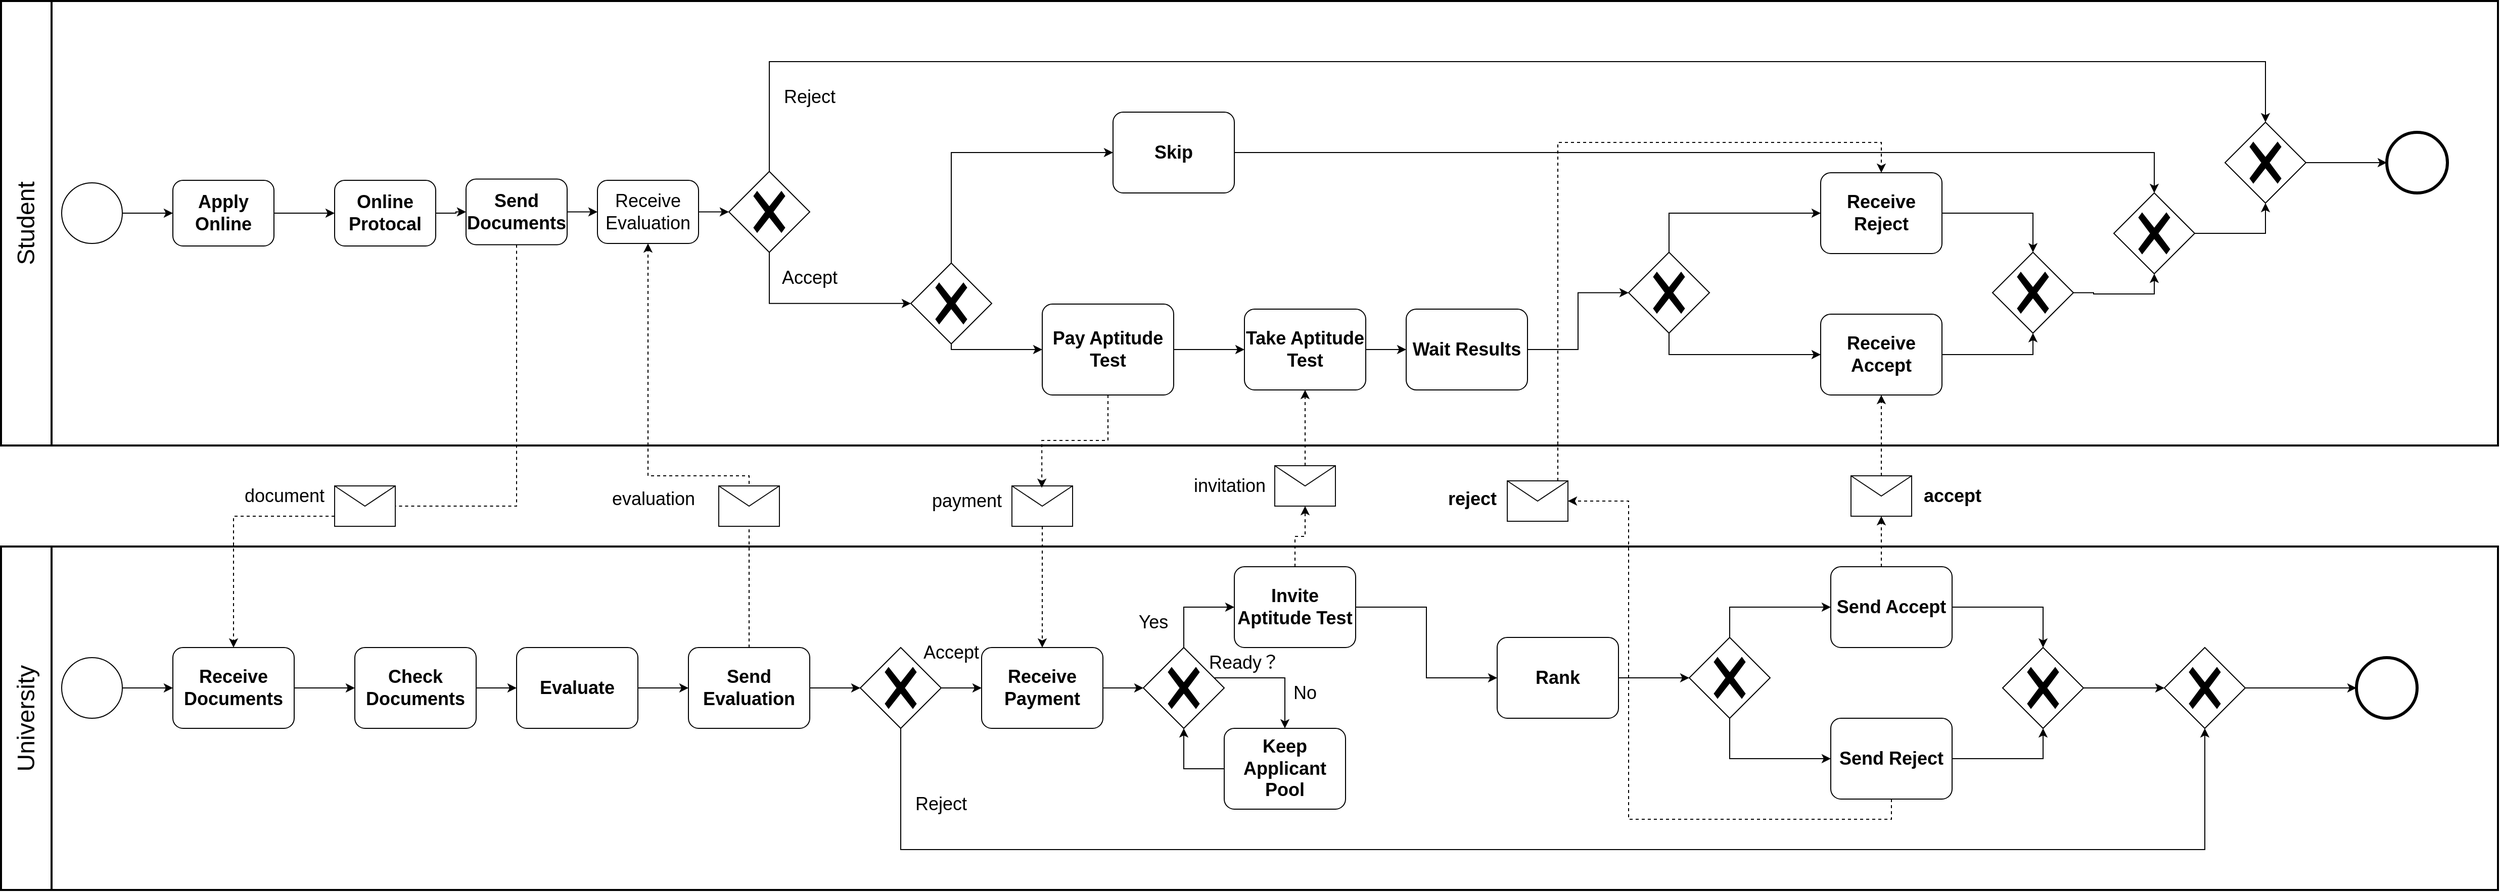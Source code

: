 <mxfile version="24.7.17">
  <diagram id="prtHgNgQTEPvFCAcTncT" name="Page-1">
    <mxGraphModel dx="1500" dy="887" grid="1" gridSize="10" guides="1" tooltips="1" connect="1" arrows="1" fold="1" page="1" pageScale="1" pageWidth="900" pageHeight="1600" math="0" shadow="0">
      <root>
        <mxCell id="0" />
        <mxCell id="1" parent="0" />
        <mxCell id="Pn4WweYOpcGrfkvwjS48-6" value="&lt;font style=&quot;font-size: 24px;&quot;&gt;Student&lt;/font&gt;" style="swimlane;html=1;startSize=50;fontStyle=0;collapsible=0;horizontal=0;swimlaneLine=1;swimlaneFillColor=#ffffff;strokeWidth=2;whiteSpace=wrap;strokeColor=default;align=center;verticalAlign=middle;fontFamily=Helvetica;fontSize=12;fontColor=default;fillColor=default;" parent="1" vertex="1">
          <mxGeometry x="50" y="40" width="2470" height="440" as="geometry" />
        </mxCell>
        <mxCell id="Pn4WweYOpcGrfkvwjS48-16" value="" style="edgeStyle=orthogonalEdgeStyle;rounded=0;orthogonalLoop=1;jettySize=auto;html=1;fontFamily=Helvetica;fontSize=12;fontColor=default;fontStyle=1;" parent="Pn4WweYOpcGrfkvwjS48-6" source="Pn4WweYOpcGrfkvwjS48-7" target="Pn4WweYOpcGrfkvwjS48-15" edge="1">
          <mxGeometry relative="1" as="geometry" />
        </mxCell>
        <mxCell id="Pn4WweYOpcGrfkvwjS48-18" value="" style="edgeStyle=orthogonalEdgeStyle;rounded=0;orthogonalLoop=1;jettySize=auto;html=1;fontFamily=Helvetica;fontSize=12;fontColor=default;fontStyle=1;" parent="Pn4WweYOpcGrfkvwjS48-6" source="Pn4WweYOpcGrfkvwjS48-15" target="Pn4WweYOpcGrfkvwjS48-17" edge="1">
          <mxGeometry relative="1" as="geometry" />
        </mxCell>
        <mxCell id="Pn4WweYOpcGrfkvwjS48-19" value="" style="whiteSpace=wrap;html=1;fontStyle=1;points=[[0.25,0.25,0],[0.5,0,0],[0.75,0.25,0],[1,0.5,0],[0.75,0.75,0],[0.5,1,0],[0.25,0.75,0],[0,0.5,0]];shape=mxgraph.bpmn.gateway2;verticalLabelPosition=bottom;labelBackgroundColor=#ffffff;verticalAlign=top;perimeter=rhombusPerimeter;outlineConnect=0;outline=none;symbol=none;gwType=exclusive;" parent="Pn4WweYOpcGrfkvwjS48-6" vertex="1">
          <mxGeometry x="900" y="259.38" width="80" height="80" as="geometry" />
        </mxCell>
        <mxCell id="Pn4WweYOpcGrfkvwjS48-13" style="edgeStyle=orthogonalEdgeStyle;rounded=0;orthogonalLoop=1;jettySize=auto;html=1;entryX=0;entryY=0.5;entryDx=0;entryDy=0;entryPerimeter=0;fontFamily=Helvetica;fontSize=12;fontColor=default;fontStyle=1;" parent="Pn4WweYOpcGrfkvwjS48-6" source="Pn4WweYOpcGrfkvwjS48-8" target="Pn4WweYOpcGrfkvwjS48-7" edge="1">
          <mxGeometry relative="1" as="geometry" />
        </mxCell>
        <mxCell id="Pn4WweYOpcGrfkvwjS48-8" value="" style="points=[[0.145,0.145,0],[0.5,0,0],[0.855,0.145,0],[1,0.5,0],[0.855,0.855,0],[0.5,1,0],[0.145,0.855,0],[0,0.5,0]];shape=mxgraph.bpmn.event;html=1;verticalLabelPosition=bottom;labelBackgroundColor=#ffffff;verticalAlign=top;align=center;perimeter=ellipsePerimeter;outlineConnect=0;aspect=fixed;outline=standard;symbol=general;strokeColor=default;fontFamily=Helvetica;fontSize=12;fontColor=default;fontStyle=1;fillColor=default;" parent="Pn4WweYOpcGrfkvwjS48-6" vertex="1">
          <mxGeometry x="60" y="180" width="60" height="60" as="geometry" />
        </mxCell>
        <mxCell id="Pn4WweYOpcGrfkvwjS48-7" value="&lt;font style=&quot;font-size: 18px;&quot;&gt;Apply Online&lt;/font&gt;" style="points=[[0.25,0,0],[0.5,0,0],[0.75,0,0],[1,0.25,0],[1,0.5,0],[1,0.75,0],[0.75,1,0],[0.5,1,0],[0.25,1,0],[0,0.75,0],[0,0.5,0],[0,0.25,0]];shape=mxgraph.bpmn.task;whiteSpace=wrap;rectStyle=rounded;size=10;html=1;container=1;expand=0;collapsible=0;taskMarker=abstract;strokeColor=default;align=center;verticalAlign=middle;fontFamily=Helvetica;fontSize=12;fontColor=default;fontStyle=1;fillColor=default;" parent="Pn4WweYOpcGrfkvwjS48-6" vertex="1">
          <mxGeometry x="170" y="177.5" width="100" height="65" as="geometry" />
        </mxCell>
        <mxCell id="Pn4WweYOpcGrfkvwjS48-15" value="&lt;font style=&quot;font-size: 18px;&quot;&gt;Online Protocal&lt;/font&gt;" style="points=[[0.25,0,0],[0.5,0,0],[0.75,0,0],[1,0.25,0],[1,0.5,0],[1,0.75,0],[0.75,1,0],[0.5,1,0],[0.25,1,0],[0,0.75,0],[0,0.5,0],[0,0.25,0]];shape=mxgraph.bpmn.task;whiteSpace=wrap;rectStyle=rounded;size=10;html=1;container=1;expand=0;collapsible=0;taskMarker=abstract;strokeColor=default;align=center;verticalAlign=middle;fontFamily=Helvetica;fontSize=12;fontColor=default;fontStyle=1;fillColor=default;" parent="Pn4WweYOpcGrfkvwjS48-6" vertex="1">
          <mxGeometry x="330" y="177.5" width="100" height="65" as="geometry" />
        </mxCell>
        <mxCell id="Pn4WweYOpcGrfkvwjS48-17" value="&lt;font style=&quot;font-size: 18px;&quot;&gt;Send Documents&lt;/font&gt;" style="points=[[0.25,0,0],[0.5,0,0],[0.75,0,0],[1,0.25,0],[1,0.5,0],[1,0.75,0],[0.75,1,0],[0.5,1,0],[0.25,1,0],[0,0.75,0],[0,0.5,0],[0,0.25,0]];shape=mxgraph.bpmn.task;whiteSpace=wrap;rectStyle=rounded;size=10;html=1;container=1;expand=0;collapsible=0;taskMarker=abstract;strokeColor=default;align=center;verticalAlign=middle;fontFamily=Helvetica;fontSize=12;fontColor=default;fontStyle=1;fillColor=default;" parent="Pn4WweYOpcGrfkvwjS48-6" vertex="1">
          <mxGeometry x="460" y="176.25" width="100" height="65" as="geometry" />
        </mxCell>
        <mxCell id="Pn4WweYOpcGrfkvwjS48-41" value="" style="edgeStyle=orthogonalEdgeStyle;rounded=0;orthogonalLoop=1;jettySize=auto;html=1;fontFamily=Helvetica;fontSize=12;fontColor=default;fontStyle=1;entryX=0.5;entryY=0;entryDx=0;entryDy=0;entryPerimeter=0;exitX=1;exitY=0.5;exitDx=0;exitDy=0;exitPerimeter=0;" parent="Pn4WweYOpcGrfkvwjS48-6" source="Pn4WweYOpcGrfkvwjS48-33" target="zia7eN0cnvc3IN7epjm3-16" edge="1">
          <mxGeometry relative="1" as="geometry">
            <mxPoint x="1420" y="247.5" as="targetPoint" />
            <Array as="points">
              <mxPoint x="2130" y="150" />
            </Array>
          </mxGeometry>
        </mxCell>
        <mxCell id="Pn4WweYOpcGrfkvwjS48-33" value="&lt;font style=&quot;font-size: 18px;&quot;&gt;Skip&lt;/font&gt;" style="points=[[0.25,0,0],[0.5,0,0],[0.75,0,0],[1,0.25,0],[1,0.5,0],[1,0.75,0],[0.75,1,0],[0.5,1,0],[0.25,1,0],[0,0.75,0],[0,0.5,0],[0,0.25,0]];shape=mxgraph.bpmn.task;whiteSpace=wrap;rectStyle=rounded;size=10;html=1;container=1;expand=0;collapsible=0;taskMarker=abstract;strokeColor=default;align=center;verticalAlign=middle;fontFamily=Helvetica;fontSize=12;fontColor=default;fontStyle=1;fillColor=default;" parent="Pn4WweYOpcGrfkvwjS48-6" vertex="1">
          <mxGeometry x="1100" y="110" width="120" height="80" as="geometry" />
        </mxCell>
        <mxCell id="Pn4WweYOpcGrfkvwjS48-24" value="" style="edgeStyle=orthogonalEdgeStyle;rounded=0;orthogonalLoop=1;jettySize=auto;html=1;fontFamily=Helvetica;fontSize=12;fontColor=default;fontStyle=1;exitX=0.5;exitY=1;exitDx=0;exitDy=0;exitPerimeter=0;entryX=0;entryY=0.5;entryDx=0;entryDy=0;entryPerimeter=0;" parent="Pn4WweYOpcGrfkvwjS48-6" source="Pn4WweYOpcGrfkvwjS48-19" target="Pn4WweYOpcGrfkvwjS48-35" edge="1">
          <mxGeometry relative="1" as="geometry">
            <mxPoint x="817.5" y="290" as="targetPoint" />
            <Array as="points">
              <mxPoint x="940" y="345" />
            </Array>
          </mxGeometry>
        </mxCell>
        <mxCell id="Pn4WweYOpcGrfkvwjS48-34" value="&lt;font style=&quot;font-size: 18px;&quot;&gt;Take Aptitude Test&lt;/font&gt;" style="points=[[0.25,0,0],[0.5,0,0],[0.75,0,0],[1,0.25,0],[1,0.5,0],[1,0.75,0],[0.75,1,0],[0.5,1,0],[0.25,1,0],[0,0.75,0],[0,0.5,0],[0,0.25,0]];shape=mxgraph.bpmn.task;whiteSpace=wrap;rectStyle=rounded;size=10;html=1;container=1;expand=0;collapsible=0;taskMarker=abstract;strokeColor=default;align=center;verticalAlign=middle;fontFamily=Helvetica;fontSize=12;fontColor=default;fontStyle=1;fillColor=default;" parent="Pn4WweYOpcGrfkvwjS48-6" vertex="1">
          <mxGeometry x="1230" y="305" width="120" height="80" as="geometry" />
        </mxCell>
        <mxCell id="Pn4WweYOpcGrfkvwjS48-119" style="edgeStyle=orthogonalEdgeStyle;rounded=0;orthogonalLoop=1;jettySize=auto;html=1;fontFamily=Helvetica;fontSize=12;fontColor=default;fontStyle=1;" parent="Pn4WweYOpcGrfkvwjS48-6" source="Pn4WweYOpcGrfkvwjS48-35" target="Pn4WweYOpcGrfkvwjS48-34" edge="1">
          <mxGeometry relative="1" as="geometry" />
        </mxCell>
        <mxCell id="Pn4WweYOpcGrfkvwjS48-35" value="&lt;font style=&quot;font-size: 18px;&quot;&gt;Pay Aptitude Test&lt;/font&gt;" style="points=[[0.25,0,0],[0.5,0,0],[0.75,0,0],[1,0.25,0],[1,0.5,0],[1,0.75,0],[0.75,1,0],[0.5,1,0],[0.25,1,0],[0,0.75,0],[0,0.5,0],[0,0.25,0]];shape=mxgraph.bpmn.task;whiteSpace=wrap;rectStyle=rounded;size=10;html=1;container=1;expand=0;collapsible=0;taskMarker=abstract;strokeColor=default;align=center;verticalAlign=middle;fontFamily=Helvetica;fontSize=12;fontColor=default;fontStyle=1;fillColor=default;" parent="Pn4WweYOpcGrfkvwjS48-6" vertex="1">
          <mxGeometry x="1030" y="300" width="130" height="90" as="geometry" />
        </mxCell>
        <mxCell id="Pn4WweYOpcGrfkvwjS48-38" style="edgeStyle=orthogonalEdgeStyle;rounded=0;orthogonalLoop=1;jettySize=auto;html=1;entryX=0;entryY=0.5;entryDx=0;entryDy=0;entryPerimeter=0;fontFamily=Helvetica;fontSize=12;fontColor=default;fontStyle=1;" parent="Pn4WweYOpcGrfkvwjS48-6" source="Pn4WweYOpcGrfkvwjS48-19" target="Pn4WweYOpcGrfkvwjS48-33" edge="1">
          <mxGeometry relative="1" as="geometry">
            <Array as="points">
              <mxPoint x="940" y="150" />
            </Array>
          </mxGeometry>
        </mxCell>
        <mxCell id="Pn4WweYOpcGrfkvwjS48-55" value="" style="whiteSpace=wrap;html=1;fontStyle=1;points=[[0.25,0.25,0],[0.5,0,0],[0.75,0.25,0],[1,0.5,0],[0.75,0.75,0],[0.5,1,0],[0.25,0.75,0],[0,0.5,0]];shape=mxgraph.bpmn.gateway2;verticalLabelPosition=bottom;labelBackgroundColor=#ffffff;verticalAlign=top;perimeter=rhombusPerimeter;outlineConnect=0;outline=none;symbol=none;gwType=exclusive;" parent="Pn4WweYOpcGrfkvwjS48-6" vertex="1">
          <mxGeometry x="1610" y="248.75" width="80" height="80" as="geometry" />
        </mxCell>
        <mxCell id="Pn4WweYOpcGrfkvwjS48-66" value="" style="edgeStyle=orthogonalEdgeStyle;rounded=0;orthogonalLoop=1;jettySize=auto;html=1;fontFamily=Helvetica;fontSize=12;fontColor=default;fontStyle=1;" parent="Pn4WweYOpcGrfkvwjS48-6" source="Pn4WweYOpcGrfkvwjS48-58" target="Pn4WweYOpcGrfkvwjS48-65" edge="1">
          <mxGeometry relative="1" as="geometry">
            <Array as="points">
              <mxPoint x="2010" y="210" />
            </Array>
          </mxGeometry>
        </mxCell>
        <mxCell id="Pn4WweYOpcGrfkvwjS48-58" value="&lt;font style=&quot;font-size: 18px;&quot;&gt;Receive Reject&lt;/font&gt;" style="points=[[0.25,0,0],[0.5,0,0],[0.75,0,0],[1,0.25,0],[1,0.5,0],[1,0.75,0],[0.75,1,0],[0.5,1,0],[0.25,1,0],[0,0.75,0],[0,0.5,0],[0,0.25,0]];shape=mxgraph.bpmn.task;whiteSpace=wrap;rectStyle=rounded;size=10;html=1;container=1;expand=0;collapsible=0;taskMarker=abstract;strokeColor=default;align=center;verticalAlign=middle;fontFamily=Helvetica;fontSize=12;fontColor=default;fontStyle=1;fillColor=default;" parent="Pn4WweYOpcGrfkvwjS48-6" vertex="1">
          <mxGeometry x="1800" y="170" width="120" height="80" as="geometry" />
        </mxCell>
        <mxCell id="Pn4WweYOpcGrfkvwjS48-60" value="&lt;font style=&quot;font-size: 18px;&quot;&gt;Receive Accept&lt;/font&gt;" style="points=[[0.25,0,0],[0.5,0,0],[0.75,0,0],[1,0.25,0],[1,0.5,0],[1,0.75,0],[0.75,1,0],[0.5,1,0],[0.25,1,0],[0,0.75,0],[0,0.5,0],[0,0.25,0]];shape=mxgraph.bpmn.task;whiteSpace=wrap;rectStyle=rounded;size=10;html=1;container=1;expand=0;collapsible=0;taskMarker=abstract;strokeColor=default;align=center;verticalAlign=middle;fontFamily=Helvetica;fontSize=12;fontColor=default;fontStyle=1;fillColor=default;" parent="Pn4WweYOpcGrfkvwjS48-6" vertex="1">
          <mxGeometry x="1800" y="310" width="120" height="80" as="geometry" />
        </mxCell>
        <mxCell id="4EXdFSTyuXDdfIWTXwxw-15" value="&lt;font style=&quot;font-size: 18px;&quot;&gt;Receive Evaluation&lt;/font&gt;" style="points=[[0.25,0,0],[0.5,0,0],[0.75,0,0],[1,0.25,0],[1,0.5,0],[1,0.75,0],[0.75,1,0],[0.5,1,0],[0.25,1,0],[0,0.75,0],[0,0.5,0],[0,0.25,0]];shape=mxgraph.bpmn.task;whiteSpace=wrap;rectStyle=rounded;size=10;html=1;container=1;expand=0;collapsible=0;taskMarker=abstract;" parent="Pn4WweYOpcGrfkvwjS48-6" vertex="1">
          <mxGeometry x="590" y="177.5" width="100" height="62.5" as="geometry" />
        </mxCell>
        <mxCell id="4EXdFSTyuXDdfIWTXwxw-18" style="edgeStyle=orthogonalEdgeStyle;rounded=0;orthogonalLoop=1;jettySize=auto;html=1;exitX=1;exitY=0.5;exitDx=0;exitDy=0;exitPerimeter=0;entryX=0;entryY=0.5;entryDx=0;entryDy=0;entryPerimeter=0;" parent="Pn4WweYOpcGrfkvwjS48-6" source="Pn4WweYOpcGrfkvwjS48-17" target="4EXdFSTyuXDdfIWTXwxw-15" edge="1">
          <mxGeometry relative="1" as="geometry" />
        </mxCell>
        <mxCell id="bj5GfQhjBjfG_a5erBIj-1" style="edgeStyle=orthogonalEdgeStyle;rounded=0;orthogonalLoop=1;jettySize=auto;html=1;entryX=0;entryY=0.5;entryDx=0;entryDy=0;entryPerimeter=0;" edge="1" parent="Pn4WweYOpcGrfkvwjS48-6" source="zia7eN0cnvc3IN7epjm3-7" target="Pn4WweYOpcGrfkvwjS48-19">
          <mxGeometry relative="1" as="geometry">
            <mxPoint x="880" y="300" as="targetPoint" />
            <Array as="points">
              <mxPoint x="760" y="299" />
            </Array>
          </mxGeometry>
        </mxCell>
        <mxCell id="zia7eN0cnvc3IN7epjm3-7" value="" style="whiteSpace=wrap;html=1;fontStyle=1;points=[[0.25,0.25,0],[0.5,0,0],[0.75,0.25,0],[1,0.5,0],[0.75,0.75,0],[0.5,1,0],[0.25,0.75,0],[0,0.5,0]];shape=mxgraph.bpmn.gateway2;verticalLabelPosition=bottom;labelBackgroundColor=#ffffff;verticalAlign=top;perimeter=rhombusPerimeter;outlineConnect=0;outline=none;symbol=none;gwType=exclusive;" parent="Pn4WweYOpcGrfkvwjS48-6" vertex="1">
          <mxGeometry x="720" y="168.75" width="80" height="80" as="geometry" />
        </mxCell>
        <mxCell id="zia7eN0cnvc3IN7epjm3-8" value="" style="edgeStyle=orthogonalEdgeStyle;rounded=0;orthogonalLoop=1;jettySize=auto;html=1;exitX=1;exitY=0.5;exitDx=0;exitDy=0;exitPerimeter=0;entryX=0;entryY=0.5;entryDx=0;entryDy=0;entryPerimeter=0;" parent="Pn4WweYOpcGrfkvwjS48-6" source="4EXdFSTyuXDdfIWTXwxw-15" target="zia7eN0cnvc3IN7epjm3-7" edge="1">
          <mxGeometry relative="1" as="geometry">
            <mxPoint x="740" y="269" as="sourcePoint" />
            <mxPoint x="970" y="270" as="targetPoint" />
          </mxGeometry>
        </mxCell>
        <mxCell id="zia7eN0cnvc3IN7epjm3-15" value="" style="edgeStyle=orthogonalEdgeStyle;rounded=0;orthogonalLoop=1;jettySize=auto;html=1;" parent="Pn4WweYOpcGrfkvwjS48-6" source="Pn4WweYOpcGrfkvwjS48-60" target="Pn4WweYOpcGrfkvwjS48-65" edge="1">
          <mxGeometry relative="1" as="geometry">
            <mxPoint x="2050" y="320" as="targetPoint" />
            <mxPoint x="1970" y="410" as="sourcePoint" />
            <Array as="points">
              <mxPoint x="2010" y="350" />
            </Array>
          </mxGeometry>
        </mxCell>
        <mxCell id="Pn4WweYOpcGrfkvwjS48-65" value="" style="whiteSpace=wrap;html=1;fontStyle=1;points=[[0.25,0.25,0],[0.5,0,0],[0.75,0.25,0],[1,0.5,0],[0.75,0.75,0],[0.5,1,0],[0.25,0.75,0],[0,0.5,0]];shape=mxgraph.bpmn.gateway2;verticalLabelPosition=bottom;labelBackgroundColor=#ffffff;verticalAlign=top;perimeter=rhombusPerimeter;outlineConnect=0;outline=none;symbol=none;gwType=exclusive;" parent="Pn4WweYOpcGrfkvwjS48-6" vertex="1">
          <mxGeometry x="1970" y="248.75" width="80" height="80" as="geometry" />
        </mxCell>
        <mxCell id="zia7eN0cnvc3IN7epjm3-16" value="" style="whiteSpace=wrap;html=1;fontStyle=1;points=[[0.25,0.25,0],[0.5,0,0],[0.75,0.25,0],[1,0.5,0],[0.75,0.75,0],[0.5,1,0],[0.25,0.75,0],[0,0.5,0]];shape=mxgraph.bpmn.gateway2;verticalLabelPosition=bottom;labelBackgroundColor=#ffffff;verticalAlign=top;perimeter=rhombusPerimeter;outlineConnect=0;outline=none;symbol=none;gwType=exclusive;" parent="Pn4WweYOpcGrfkvwjS48-6" vertex="1">
          <mxGeometry x="2090" y="190" width="80" height="80" as="geometry" />
        </mxCell>
        <mxCell id="zia7eN0cnvc3IN7epjm3-21" value="" style="edgeStyle=orthogonalEdgeStyle;rounded=0;orthogonalLoop=1;jettySize=auto;html=1;" parent="Pn4WweYOpcGrfkvwjS48-6" source="zia7eN0cnvc3IN7epjm3-17" edge="1">
          <mxGeometry relative="1" as="geometry">
            <mxPoint x="2360" y="160" as="targetPoint" />
          </mxGeometry>
        </mxCell>
        <mxCell id="zia7eN0cnvc3IN7epjm3-17" value="" style="whiteSpace=wrap;html=1;fontStyle=1;points=[[0.25,0.25,0],[0.5,0,0],[0.75,0.25,0],[1,0.5,0],[0.75,0.75,0],[0.5,1,0],[0.25,0.75,0],[0,0.5,0]];shape=mxgraph.bpmn.gateway2;verticalLabelPosition=bottom;labelBackgroundColor=#ffffff;verticalAlign=top;perimeter=rhombusPerimeter;outlineConnect=0;outline=none;symbol=none;gwType=exclusive;" parent="Pn4WweYOpcGrfkvwjS48-6" vertex="1">
          <mxGeometry x="2200" y="120" width="80" height="80" as="geometry" />
        </mxCell>
        <mxCell id="zia7eN0cnvc3IN7epjm3-18" style="edgeStyle=orthogonalEdgeStyle;rounded=0;orthogonalLoop=1;jettySize=auto;html=1;entryX=0.5;entryY=1;entryDx=0;entryDy=0;entryPerimeter=0;" parent="Pn4WweYOpcGrfkvwjS48-6" source="Pn4WweYOpcGrfkvwjS48-65" target="zia7eN0cnvc3IN7epjm3-16" edge="1">
          <mxGeometry relative="1" as="geometry" />
        </mxCell>
        <mxCell id="zia7eN0cnvc3IN7epjm3-19" style="edgeStyle=orthogonalEdgeStyle;rounded=0;orthogonalLoop=1;jettySize=auto;html=1;exitX=1;exitY=0.5;exitDx=0;exitDy=0;exitPerimeter=0;entryX=0.5;entryY=1;entryDx=0;entryDy=0;entryPerimeter=0;" parent="Pn4WweYOpcGrfkvwjS48-6" source="zia7eN0cnvc3IN7epjm3-16" target="zia7eN0cnvc3IN7epjm3-17" edge="1">
          <mxGeometry relative="1" as="geometry" />
        </mxCell>
        <mxCell id="zia7eN0cnvc3IN7epjm3-22" value="" style="points=[[0.145,0.145,0],[0.5,0,0],[0.855,0.145,0],[1,0.5,0],[0.855,0.855,0],[0.5,1,0],[0.145,0.855,0],[0,0.5,0]];shape=mxgraph.bpmn.event;html=1;verticalLabelPosition=bottom;labelBackgroundColor=#ffffff;verticalAlign=top;align=center;perimeter=ellipsePerimeter;outlineConnect=0;aspect=fixed;outline=end;symbol=terminate2;strokeColor=default;fontFamily=Helvetica;fontSize=12;fontColor=default;fontStyle=1;fillColor=default;" parent="Pn4WweYOpcGrfkvwjS48-6" vertex="1">
          <mxGeometry x="2360" y="130" width="60" height="60" as="geometry" />
        </mxCell>
        <mxCell id="zia7eN0cnvc3IN7epjm3-27" value="&lt;font style=&quot;font-size: 18px;&quot;&gt;Wait Results&lt;/font&gt;" style="points=[[0.25,0,0],[0.5,0,0],[0.75,0,0],[1,0.25,0],[1,0.5,0],[1,0.75,0],[0.75,1,0],[0.5,1,0],[0.25,1,0],[0,0.75,0],[0,0.5,0],[0,0.25,0]];shape=mxgraph.bpmn.task;whiteSpace=wrap;rectStyle=rounded;size=10;html=1;container=1;expand=0;collapsible=0;taskMarker=abstract;strokeColor=default;align=center;verticalAlign=middle;fontFamily=Helvetica;fontSize=12;fontColor=default;fontStyle=1;fillColor=default;" parent="Pn4WweYOpcGrfkvwjS48-6" vertex="1">
          <mxGeometry x="1390" y="305" width="120" height="80" as="geometry" />
        </mxCell>
        <mxCell id="zia7eN0cnvc3IN7epjm3-28" style="edgeStyle=orthogonalEdgeStyle;rounded=0;orthogonalLoop=1;jettySize=auto;html=1;exitX=1;exitY=0.5;exitDx=0;exitDy=0;exitPerimeter=0;entryX=0;entryY=0.5;entryDx=0;entryDy=0;entryPerimeter=0;" parent="Pn4WweYOpcGrfkvwjS48-6" source="Pn4WweYOpcGrfkvwjS48-34" target="zia7eN0cnvc3IN7epjm3-27" edge="1">
          <mxGeometry relative="1" as="geometry" />
        </mxCell>
        <mxCell id="zia7eN0cnvc3IN7epjm3-29" style="edgeStyle=orthogonalEdgeStyle;rounded=0;orthogonalLoop=1;jettySize=auto;html=1;entryX=0;entryY=0.5;entryDx=0;entryDy=0;entryPerimeter=0;" parent="Pn4WweYOpcGrfkvwjS48-6" source="zia7eN0cnvc3IN7epjm3-27" target="Pn4WweYOpcGrfkvwjS48-55" edge="1">
          <mxGeometry relative="1" as="geometry" />
        </mxCell>
        <mxCell id="zia7eN0cnvc3IN7epjm3-30" style="edgeStyle=orthogonalEdgeStyle;rounded=0;orthogonalLoop=1;jettySize=auto;html=1;entryX=0;entryY=0.5;entryDx=0;entryDy=0;entryPerimeter=0;" parent="Pn4WweYOpcGrfkvwjS48-6" source="Pn4WweYOpcGrfkvwjS48-55" target="Pn4WweYOpcGrfkvwjS48-58" edge="1">
          <mxGeometry relative="1" as="geometry">
            <Array as="points">
              <mxPoint x="1650" y="210" />
            </Array>
          </mxGeometry>
        </mxCell>
        <mxCell id="zia7eN0cnvc3IN7epjm3-31" style="edgeStyle=orthogonalEdgeStyle;rounded=0;orthogonalLoop=1;jettySize=auto;html=1;entryX=0;entryY=0.5;entryDx=0;entryDy=0;entryPerimeter=0;" parent="Pn4WweYOpcGrfkvwjS48-6" source="Pn4WweYOpcGrfkvwjS48-55" target="Pn4WweYOpcGrfkvwjS48-60" edge="1">
          <mxGeometry relative="1" as="geometry">
            <Array as="points">
              <mxPoint x="1650" y="350" />
            </Array>
          </mxGeometry>
        </mxCell>
        <mxCell id="zia7eN0cnvc3IN7epjm3-34" style="edgeStyle=orthogonalEdgeStyle;rounded=0;orthogonalLoop=1;jettySize=auto;html=1;entryX=0.5;entryY=0;entryDx=0;entryDy=0;entryPerimeter=0;" parent="Pn4WweYOpcGrfkvwjS48-6" source="zia7eN0cnvc3IN7epjm3-7" target="zia7eN0cnvc3IN7epjm3-17" edge="1">
          <mxGeometry relative="1" as="geometry">
            <Array as="points">
              <mxPoint x="760" y="60" />
              <mxPoint x="2240" y="60" />
            </Array>
            <mxPoint x="1360" y="60" as="targetPoint" />
          </mxGeometry>
        </mxCell>
        <mxCell id="bj5GfQhjBjfG_a5erBIj-2" value="&lt;font style=&quot;font-size: 18px;&quot;&gt;Accept&lt;/font&gt;" style="text;html=1;align=center;verticalAlign=middle;whiteSpace=wrap;rounded=0;" vertex="1" parent="Pn4WweYOpcGrfkvwjS48-6">
          <mxGeometry x="770" y="259" width="60" height="30" as="geometry" />
        </mxCell>
        <mxCell id="bj5GfQhjBjfG_a5erBIj-45" value="&lt;font style=&quot;font-size: 18px;&quot;&gt;Reject&lt;/font&gt;" style="text;html=1;align=center;verticalAlign=middle;whiteSpace=wrap;rounded=0;" vertex="1" parent="Pn4WweYOpcGrfkvwjS48-6">
          <mxGeometry x="770" y="80" width="60" height="30" as="geometry" />
        </mxCell>
        <mxCell id="Pn4WweYOpcGrfkvwjS48-10" value="&lt;font style=&quot;font-size: 24px;&quot;&gt;University&lt;/font&gt;" style="swimlane;html=1;startSize=50;fontStyle=0;collapsible=0;horizontal=0;swimlaneLine=1;swimlaneFillColor=#ffffff;strokeWidth=2;whiteSpace=wrap;strokeColor=default;align=center;verticalAlign=middle;fontFamily=Helvetica;fontSize=12;fontColor=default;fillColor=default;" parent="1" vertex="1">
          <mxGeometry x="50" y="580" width="2470" height="340" as="geometry" />
        </mxCell>
        <mxCell id="Pn4WweYOpcGrfkvwjS48-91" style="edgeStyle=orthogonalEdgeStyle;rounded=0;orthogonalLoop=1;jettySize=auto;html=1;fontFamily=Helvetica;fontSize=12;fontColor=default;fontStyle=1;" parent="Pn4WweYOpcGrfkvwjS48-10" source="Pn4WweYOpcGrfkvwjS48-11" target="Pn4WweYOpcGrfkvwjS48-70" edge="1">
          <mxGeometry relative="1" as="geometry" />
        </mxCell>
        <mxCell id="Pn4WweYOpcGrfkvwjS48-11" value="" style="points=[[0.145,0.145,0],[0.5,0,0],[0.855,0.145,0],[1,0.5,0],[0.855,0.855,0],[0.5,1,0],[0.145,0.855,0],[0,0.5,0]];shape=mxgraph.bpmn.event;html=1;verticalLabelPosition=bottom;labelBackgroundColor=#ffffff;verticalAlign=top;align=center;perimeter=ellipsePerimeter;outlineConnect=0;aspect=fixed;outline=standard;symbol=general;strokeColor=default;fontFamily=Helvetica;fontSize=12;fontColor=default;fontStyle=1;fillColor=default;" parent="Pn4WweYOpcGrfkvwjS48-10" vertex="1">
          <mxGeometry x="60" y="110" width="60" height="60" as="geometry" />
        </mxCell>
        <mxCell id="Pn4WweYOpcGrfkvwjS48-70" value="&lt;font style=&quot;font-size: 18px;&quot;&gt;Receive Documents&lt;/font&gt;" style="points=[[0.25,0,0],[0.5,0,0],[0.75,0,0],[1,0.25,0],[1,0.5,0],[1,0.75,0],[0.75,1,0],[0.5,1,0],[0.25,1,0],[0,0.75,0],[0,0.5,0],[0,0.25,0]];shape=mxgraph.bpmn.task;whiteSpace=wrap;rectStyle=rounded;size=10;html=1;container=1;expand=0;collapsible=0;taskMarker=abstract;strokeColor=default;align=center;verticalAlign=middle;fontFamily=Helvetica;fontSize=12;fontColor=default;fontStyle=1;fillColor=default;" parent="Pn4WweYOpcGrfkvwjS48-10" vertex="1">
          <mxGeometry x="170" y="100" width="120" height="80" as="geometry" />
        </mxCell>
        <mxCell id="Pn4WweYOpcGrfkvwjS48-93" style="edgeStyle=orthogonalEdgeStyle;rounded=0;orthogonalLoop=1;jettySize=auto;html=1;fontFamily=Helvetica;fontSize=12;fontColor=default;fontStyle=1;" parent="Pn4WweYOpcGrfkvwjS48-10" source="Pn4WweYOpcGrfkvwjS48-71" target="Pn4WweYOpcGrfkvwjS48-72" edge="1">
          <mxGeometry relative="1" as="geometry" />
        </mxCell>
        <mxCell id="Pn4WweYOpcGrfkvwjS48-71" value="&lt;font style=&quot;font-size: 18px;&quot;&gt;Check Documents&lt;/font&gt;" style="points=[[0.25,0,0],[0.5,0,0],[0.75,0,0],[1,0.25,0],[1,0.5,0],[1,0.75,0],[0.75,1,0],[0.5,1,0],[0.25,1,0],[0,0.75,0],[0,0.5,0],[0,0.25,0]];shape=mxgraph.bpmn.task;whiteSpace=wrap;rectStyle=rounded;size=10;html=1;container=1;expand=0;collapsible=0;taskMarker=abstract;strokeColor=default;align=center;verticalAlign=middle;fontFamily=Helvetica;fontSize=12;fontColor=default;fontStyle=1;fillColor=default;" parent="Pn4WweYOpcGrfkvwjS48-10" vertex="1">
          <mxGeometry x="350" y="100" width="120" height="80" as="geometry" />
        </mxCell>
        <mxCell id="zia7eN0cnvc3IN7epjm3-3" value="" style="edgeStyle=orthogonalEdgeStyle;rounded=0;orthogonalLoop=1;jettySize=auto;html=1;" parent="Pn4WweYOpcGrfkvwjS48-10" source="Pn4WweYOpcGrfkvwjS48-72" target="zia7eN0cnvc3IN7epjm3-2" edge="1">
          <mxGeometry relative="1" as="geometry" />
        </mxCell>
        <mxCell id="Pn4WweYOpcGrfkvwjS48-72" value="&lt;font style=&quot;font-size: 18px;&quot;&gt;Evaluate&lt;/font&gt;" style="points=[[0.25,0,0],[0.5,0,0],[0.75,0,0],[1,0.25,0],[1,0.5,0],[1,0.75,0],[0.75,1,0],[0.5,1,0],[0.25,1,0],[0,0.75,0],[0,0.5,0],[0,0.25,0]];shape=mxgraph.bpmn.task;whiteSpace=wrap;rectStyle=rounded;size=10;html=1;container=1;expand=0;collapsible=0;taskMarker=abstract;strokeColor=default;align=center;verticalAlign=middle;fontFamily=Helvetica;fontSize=12;fontColor=default;fontStyle=1;fillColor=default;" parent="Pn4WweYOpcGrfkvwjS48-10" vertex="1">
          <mxGeometry x="510" y="100" width="120" height="80" as="geometry" />
        </mxCell>
        <mxCell id="Pn4WweYOpcGrfkvwjS48-75" value="&lt;font style=&quot;font-size: 18px;&quot;&gt;Invite Aptitude Test&lt;/font&gt;" style="points=[[0.25,0,0],[0.5,0,0],[0.75,0,0],[1,0.25,0],[1,0.5,0],[1,0.75,0],[0.75,1,0],[0.5,1,0],[0.25,1,0],[0,0.75,0],[0,0.5,0],[0,0.25,0]];shape=mxgraph.bpmn.task;whiteSpace=wrap;rectStyle=rounded;size=10;html=1;container=1;expand=0;collapsible=0;taskMarker=abstract;strokeColor=default;align=center;verticalAlign=middle;fontFamily=Helvetica;fontSize=12;fontColor=default;fontStyle=1;fillColor=default;" parent="Pn4WweYOpcGrfkvwjS48-10" vertex="1">
          <mxGeometry x="1220" y="20" width="120" height="80" as="geometry" />
        </mxCell>
        <mxCell id="bj5GfQhjBjfG_a5erBIj-50" style="edgeStyle=orthogonalEdgeStyle;rounded=0;orthogonalLoop=1;jettySize=auto;html=1;" edge="1" parent="Pn4WweYOpcGrfkvwjS48-10" source="Pn4WweYOpcGrfkvwjS48-76">
          <mxGeometry relative="1" as="geometry">
            <mxPoint x="1170" y="180" as="targetPoint" />
            <Array as="points">
              <mxPoint x="1170" y="220" />
            </Array>
          </mxGeometry>
        </mxCell>
        <mxCell id="Pn4WweYOpcGrfkvwjS48-76" value="&lt;font style=&quot;font-size: 18px;&quot;&gt;Keep Applicant Pool&lt;/font&gt;" style="points=[[0.25,0,0],[0.5,0,0],[0.75,0,0],[1,0.25,0],[1,0.5,0],[1,0.75,0],[0.75,1,0],[0.5,1,0],[0.25,1,0],[0,0.75,0],[0,0.5,0],[0,0.25,0]];shape=mxgraph.bpmn.task;whiteSpace=wrap;rectStyle=rounded;size=10;html=1;container=1;expand=0;collapsible=0;taskMarker=abstract;strokeColor=default;align=center;verticalAlign=middle;fontFamily=Helvetica;fontSize=12;fontColor=default;fontStyle=1;fillColor=default;" parent="Pn4WweYOpcGrfkvwjS48-10" vertex="1">
          <mxGeometry x="1210" y="180" width="120" height="80" as="geometry" />
        </mxCell>
        <mxCell id="Pn4WweYOpcGrfkvwjS48-84" value="" style="edgeStyle=orthogonalEdgeStyle;rounded=0;orthogonalLoop=1;jettySize=auto;html=1;fontFamily=Helvetica;fontSize=12;fontColor=default;fontStyle=1;" parent="Pn4WweYOpcGrfkvwjS48-10" source="Pn4WweYOpcGrfkvwjS48-82" target="Pn4WweYOpcGrfkvwjS48-83" edge="1">
          <mxGeometry relative="1" as="geometry" />
        </mxCell>
        <mxCell id="Pn4WweYOpcGrfkvwjS48-82" value="&lt;font style=&quot;font-size: 18px;&quot;&gt;Rank&lt;/font&gt;" style="points=[[0.25,0,0],[0.5,0,0],[0.75,0,0],[1,0.25,0],[1,0.5,0],[1,0.75,0],[0.75,1,0],[0.5,1,0],[0.25,1,0],[0,0.75,0],[0,0.5,0],[0,0.25,0]];shape=mxgraph.bpmn.task;whiteSpace=wrap;rectStyle=rounded;size=10;html=1;container=1;expand=0;collapsible=0;taskMarker=abstract;strokeColor=default;align=center;verticalAlign=middle;fontFamily=Helvetica;fontSize=12;fontColor=default;fontStyle=1;fillColor=default;" parent="Pn4WweYOpcGrfkvwjS48-10" vertex="1">
          <mxGeometry x="1480" y="90" width="120" height="80" as="geometry" />
        </mxCell>
        <mxCell id="Pn4WweYOpcGrfkvwjS48-83" value="" style="whiteSpace=wrap;html=1;fontStyle=1;points=[[0.25,0.25,0],[0.5,0,0],[0.75,0.25,0],[1,0.5,0],[0.75,0.75,0],[0.5,1,0],[0.25,0.75,0],[0,0.5,0]];shape=mxgraph.bpmn.gateway2;verticalLabelPosition=bottom;labelBackgroundColor=#ffffff;verticalAlign=top;perimeter=rhombusPerimeter;outlineConnect=0;outline=none;symbol=none;gwType=exclusive;" parent="Pn4WweYOpcGrfkvwjS48-10" vertex="1">
          <mxGeometry x="1670" y="90" width="80" height="80" as="geometry" />
        </mxCell>
        <mxCell id="Pn4WweYOpcGrfkvwjS48-96" value="" style="edgeStyle=orthogonalEdgeStyle;rounded=0;orthogonalLoop=1;jettySize=auto;html=1;fontFamily=Helvetica;fontSize=12;fontColor=default;fontStyle=1;" parent="Pn4WweYOpcGrfkvwjS48-10" source="Pn4WweYOpcGrfkvwjS48-89" target="Pn4WweYOpcGrfkvwjS48-95" edge="1">
          <mxGeometry relative="1" as="geometry">
            <Array as="points">
              <mxPoint x="2020" y="60" />
            </Array>
          </mxGeometry>
        </mxCell>
        <mxCell id="Pn4WweYOpcGrfkvwjS48-89" value="&lt;font style=&quot;font-size: 18px;&quot;&gt;Send Accept&lt;/font&gt;" style="points=[[0.25,0,0],[0.5,0,0],[0.75,0,0],[1,0.25,0],[1,0.5,0],[1,0.75,0],[0.75,1,0],[0.5,1,0],[0.25,1,0],[0,0.75,0],[0,0.5,0],[0,0.25,0]];shape=mxgraph.bpmn.task;whiteSpace=wrap;rectStyle=rounded;size=10;html=1;container=1;expand=0;collapsible=0;taskMarker=abstract;strokeColor=default;align=center;verticalAlign=middle;fontFamily=Helvetica;fontSize=12;fontColor=default;fontStyle=1;fillColor=default;" parent="Pn4WweYOpcGrfkvwjS48-10" vertex="1">
          <mxGeometry x="1810" y="20" width="120" height="80" as="geometry" />
        </mxCell>
        <mxCell id="Pn4WweYOpcGrfkvwjS48-90" value="&lt;font style=&quot;font-size: 18px;&quot;&gt;Send Reject&lt;/font&gt;" style="points=[[0.25,0,0],[0.5,0,0],[0.75,0,0],[1,0.25,0],[1,0.5,0],[1,0.75,0],[0.75,1,0],[0.5,1,0],[0.25,1,0],[0,0.75,0],[0,0.5,0],[0,0.25,0]];shape=mxgraph.bpmn.task;whiteSpace=wrap;rectStyle=rounded;size=10;html=1;container=1;expand=0;collapsible=0;taskMarker=abstract;strokeColor=default;align=center;verticalAlign=middle;fontFamily=Helvetica;fontSize=12;fontColor=default;fontStyle=1;fillColor=default;" parent="Pn4WweYOpcGrfkvwjS48-10" vertex="1">
          <mxGeometry x="1810" y="170" width="120" height="80" as="geometry" />
        </mxCell>
        <mxCell id="Pn4WweYOpcGrfkvwjS48-92" style="edgeStyle=orthogonalEdgeStyle;rounded=0;orthogonalLoop=1;jettySize=auto;html=1;entryX=0;entryY=0.5;entryDx=0;entryDy=0;entryPerimeter=0;fontFamily=Helvetica;fontSize=12;fontColor=default;fontStyle=1;" parent="Pn4WweYOpcGrfkvwjS48-10" source="Pn4WweYOpcGrfkvwjS48-70" target="Pn4WweYOpcGrfkvwjS48-71" edge="1">
          <mxGeometry relative="1" as="geometry" />
        </mxCell>
        <mxCell id="Pn4WweYOpcGrfkvwjS48-95" value="" style="whiteSpace=wrap;html=1;fontStyle=1;points=[[0.25,0.25,0],[0.5,0,0],[0.75,0.25,0],[1,0.5,0],[0.75,0.75,0],[0.5,1,0],[0.25,0.75,0],[0,0.5,0]];shape=mxgraph.bpmn.gateway2;verticalLabelPosition=bottom;labelBackgroundColor=#ffffff;verticalAlign=top;perimeter=rhombusPerimeter;outlineConnect=0;outline=none;symbol=none;gwType=exclusive;" parent="Pn4WweYOpcGrfkvwjS48-10" vertex="1">
          <mxGeometry x="1980" y="100" width="80" height="80" as="geometry" />
        </mxCell>
        <mxCell id="Pn4WweYOpcGrfkvwjS48-97" style="edgeStyle=orthogonalEdgeStyle;rounded=0;orthogonalLoop=1;jettySize=auto;html=1;entryX=0;entryY=0.5;entryDx=0;entryDy=0;entryPerimeter=0;fontFamily=Helvetica;fontSize=12;fontColor=default;fontStyle=1;" parent="Pn4WweYOpcGrfkvwjS48-10" source="Pn4WweYOpcGrfkvwjS48-83" target="Pn4WweYOpcGrfkvwjS48-89" edge="1">
          <mxGeometry relative="1" as="geometry">
            <Array as="points">
              <mxPoint x="1710" y="60" />
            </Array>
          </mxGeometry>
        </mxCell>
        <mxCell id="Pn4WweYOpcGrfkvwjS48-98" style="edgeStyle=orthogonalEdgeStyle;rounded=0;orthogonalLoop=1;jettySize=auto;html=1;entryX=0;entryY=0.5;entryDx=0;entryDy=0;entryPerimeter=0;fontFamily=Helvetica;fontSize=12;fontColor=default;fontStyle=1;" parent="Pn4WweYOpcGrfkvwjS48-10" source="Pn4WweYOpcGrfkvwjS48-83" target="Pn4WweYOpcGrfkvwjS48-90" edge="1">
          <mxGeometry relative="1" as="geometry">
            <Array as="points">
              <mxPoint x="1710" y="210" />
            </Array>
          </mxGeometry>
        </mxCell>
        <mxCell id="Pn4WweYOpcGrfkvwjS48-99" style="edgeStyle=orthogonalEdgeStyle;rounded=0;orthogonalLoop=1;jettySize=auto;html=1;entryX=0.5;entryY=1;entryDx=0;entryDy=0;entryPerimeter=0;fontFamily=Helvetica;fontSize=12;fontColor=default;fontStyle=1;" parent="Pn4WweYOpcGrfkvwjS48-10" source="Pn4WweYOpcGrfkvwjS48-90" target="Pn4WweYOpcGrfkvwjS48-95" edge="1">
          <mxGeometry relative="1" as="geometry" />
        </mxCell>
        <mxCell id="Pn4WweYOpcGrfkvwjS48-102" style="edgeStyle=orthogonalEdgeStyle;rounded=0;orthogonalLoop=1;jettySize=auto;html=1;entryX=0.5;entryY=0;entryDx=0;entryDy=0;entryPerimeter=0;fontFamily=Helvetica;fontSize=12;fontColor=default;fontStyle=1;dashed=1;" parent="Pn4WweYOpcGrfkvwjS48-10" target="Pn4WweYOpcGrfkvwjS48-70" edge="1">
          <mxGeometry relative="1" as="geometry">
            <mxPoint x="360.0" y="-30.0" as="sourcePoint" />
            <mxPoint x="240.0" y="120" as="targetPoint" />
            <Array as="points">
              <mxPoint x="230" y="-30" />
            </Array>
          </mxGeometry>
        </mxCell>
        <mxCell id="zia7eN0cnvc3IN7epjm3-1" style="edgeStyle=orthogonalEdgeStyle;rounded=0;orthogonalLoop=1;jettySize=auto;html=1;entryX=0;entryY=0.5;entryDx=0;entryDy=0;entryPerimeter=0;" parent="Pn4WweYOpcGrfkvwjS48-10" source="Pn4WweYOpcGrfkvwjS48-95" edge="1">
          <mxGeometry relative="1" as="geometry">
            <mxPoint x="2140" y="140" as="targetPoint" />
          </mxGeometry>
        </mxCell>
        <mxCell id="zia7eN0cnvc3IN7epjm3-2" value="&lt;font style=&quot;font-size: 18px;&quot;&gt;Send Evaluation&lt;/font&gt;" style="points=[[0.25,0,0],[0.5,0,0],[0.75,0,0],[1,0.25,0],[1,0.5,0],[1,0.75,0],[0.75,1,0],[0.5,1,0],[0.25,1,0],[0,0.75,0],[0,0.5,0],[0,0.25,0]];shape=mxgraph.bpmn.task;whiteSpace=wrap;rectStyle=rounded;size=10;html=1;container=1;expand=0;collapsible=0;taskMarker=abstract;strokeColor=default;align=center;verticalAlign=middle;fontFamily=Helvetica;fontSize=12;fontColor=default;fontStyle=1;fillColor=default;" parent="Pn4WweYOpcGrfkvwjS48-10" vertex="1">
          <mxGeometry x="680" y="100" width="120" height="80" as="geometry" />
        </mxCell>
        <mxCell id="KfMSl_JOXlQHp5Cxq9lI-1" value="&lt;font style=&quot;font-size: 18px;&quot;&gt;Receive Payment&lt;/font&gt;" style="points=[[0.25,0,0],[0.5,0,0],[0.75,0,0],[1,0.25,0],[1,0.5,0],[1,0.75,0],[0.75,1,0],[0.5,1,0],[0.25,1,0],[0,0.75,0],[0,0.5,0],[0,0.25,0]];shape=mxgraph.bpmn.task;whiteSpace=wrap;rectStyle=rounded;size=10;html=1;container=1;expand=0;collapsible=0;taskMarker=abstract;strokeColor=default;align=center;verticalAlign=middle;fontFamily=Helvetica;fontSize=12;fontColor=default;fontStyle=1;fillColor=default;" parent="Pn4WweYOpcGrfkvwjS48-10" vertex="1">
          <mxGeometry x="970" y="100" width="120" height="80" as="geometry" />
        </mxCell>
        <mxCell id="KfMSl_JOXlQHp5Cxq9lI-16" style="edgeStyle=orthogonalEdgeStyle;rounded=0;orthogonalLoop=1;jettySize=auto;html=1;entryX=0;entryY=0.5;entryDx=0;entryDy=0;entryPerimeter=0;" parent="Pn4WweYOpcGrfkvwjS48-10" source="Pn4WweYOpcGrfkvwjS48-75" target="Pn4WweYOpcGrfkvwjS48-82" edge="1">
          <mxGeometry relative="1" as="geometry" />
        </mxCell>
        <mxCell id="KfMSl_JOXlQHp5Cxq9lI-22" value="&lt;font style=&quot;font-size: 18px;&quot;&gt;Ready？&lt;/font&gt;" style="text;html=1;align=center;verticalAlign=middle;whiteSpace=wrap;rounded=0;" parent="Pn4WweYOpcGrfkvwjS48-10" vertex="1">
          <mxGeometry x="1200" y="100" width="60" height="30" as="geometry" />
        </mxCell>
        <mxCell id="KfMSl_JOXlQHp5Cxq9lI-23" value="&lt;font style=&quot;font-size: 18px;&quot;&gt;Yes&lt;/font&gt;" style="text;html=1;align=center;verticalAlign=middle;whiteSpace=wrap;rounded=0;" parent="Pn4WweYOpcGrfkvwjS48-10" vertex="1">
          <mxGeometry x="1110" y="60" width="60" height="30" as="geometry" />
        </mxCell>
        <mxCell id="KfMSl_JOXlQHp5Cxq9lI-24" value="&lt;font style=&quot;font-size: 18px;&quot;&gt;No&lt;/font&gt;" style="text;html=1;align=center;verticalAlign=middle;whiteSpace=wrap;rounded=0;" parent="Pn4WweYOpcGrfkvwjS48-10" vertex="1">
          <mxGeometry x="1140" y="140" width="60" height="30" as="geometry" />
        </mxCell>
        <mxCell id="mgnWJrX63PkzNC0RkX6C-1" value="" style="points=[[0.25,0.25,0],[0.5,0,0],[0.75,0.25,0],[1,0.5,0],[0.75,0.75,0],[0.5,1,0],[0.25,0.75,0],[0,0.5,0]];shape=mxgraph.bpmn.gateway2;html=1;verticalLabelPosition=bottom;labelBackgroundColor=#ffffff;verticalAlign=top;align=center;perimeter=rhombusPerimeter;outlineConnect=0;outline=none;symbol=none;gwType=exclusive;" parent="Pn4WweYOpcGrfkvwjS48-10" vertex="1">
          <mxGeometry x="1130" y="100" width="80" height="80" as="geometry" />
        </mxCell>
        <mxCell id="bj5GfQhjBjfG_a5erBIj-46" style="edgeStyle=orthogonalEdgeStyle;rounded=0;orthogonalLoop=1;jettySize=auto;html=1;entryX=0;entryY=0.5;entryDx=0;entryDy=0;entryPerimeter=0;" edge="1" parent="Pn4WweYOpcGrfkvwjS48-10" source="KfMSl_JOXlQHp5Cxq9lI-1" target="mgnWJrX63PkzNC0RkX6C-1">
          <mxGeometry relative="1" as="geometry" />
        </mxCell>
        <mxCell id="bj5GfQhjBjfG_a5erBIj-47" style="edgeStyle=orthogonalEdgeStyle;rounded=0;orthogonalLoop=1;jettySize=auto;html=1;entryX=0.5;entryY=0;entryDx=0;entryDy=0;entryPerimeter=0;" edge="1" parent="Pn4WweYOpcGrfkvwjS48-10" source="mgnWJrX63PkzNC0RkX6C-1" target="Pn4WweYOpcGrfkvwjS48-76">
          <mxGeometry relative="1" as="geometry">
            <Array as="points">
              <mxPoint x="1270" y="130" />
            </Array>
          </mxGeometry>
        </mxCell>
        <mxCell id="bj5GfQhjBjfG_a5erBIj-48" value="&lt;font style=&quot;font-size: 18px;&quot;&gt;No&lt;/font&gt;" style="text;html=1;align=center;verticalAlign=middle;whiteSpace=wrap;rounded=0;" vertex="1" parent="Pn4WweYOpcGrfkvwjS48-10">
          <mxGeometry x="1260" y="130" width="60" height="30" as="geometry" />
        </mxCell>
        <mxCell id="bj5GfQhjBjfG_a5erBIj-51" style="edgeStyle=orthogonalEdgeStyle;rounded=0;orthogonalLoop=1;jettySize=auto;html=1;entryX=0;entryY=0.5;entryDx=0;entryDy=0;entryPerimeter=0;" edge="1" parent="Pn4WweYOpcGrfkvwjS48-10" source="mgnWJrX63PkzNC0RkX6C-1" target="Pn4WweYOpcGrfkvwjS48-75">
          <mxGeometry relative="1" as="geometry">
            <Array as="points">
              <mxPoint x="1170" y="60" />
            </Array>
          </mxGeometry>
        </mxCell>
        <mxCell id="bj5GfQhjBjfG_a5erBIj-52" value="" style="whiteSpace=wrap;html=1;fontStyle=1;points=[[0.25,0.25,0],[0.5,0,0],[0.75,0.25,0],[1,0.5,0],[0.75,0.75,0],[0.5,1,0],[0.25,0.75,0],[0,0.5,0]];shape=mxgraph.bpmn.gateway2;verticalLabelPosition=bottom;labelBackgroundColor=#ffffff;verticalAlign=top;perimeter=rhombusPerimeter;outlineConnect=0;outline=none;symbol=none;gwType=exclusive;" vertex="1" parent="Pn4WweYOpcGrfkvwjS48-10">
          <mxGeometry x="850" y="100" width="80" height="80" as="geometry" />
        </mxCell>
        <mxCell id="bj5GfQhjBjfG_a5erBIj-53" style="edgeStyle=orthogonalEdgeStyle;rounded=0;orthogonalLoop=1;jettySize=auto;html=1;entryX=0;entryY=0.5;entryDx=0;entryDy=0;entryPerimeter=0;" edge="1" parent="Pn4WweYOpcGrfkvwjS48-10" source="zia7eN0cnvc3IN7epjm3-2" target="bj5GfQhjBjfG_a5erBIj-52">
          <mxGeometry relative="1" as="geometry" />
        </mxCell>
        <mxCell id="bj5GfQhjBjfG_a5erBIj-54" style="edgeStyle=orthogonalEdgeStyle;rounded=0;orthogonalLoop=1;jettySize=auto;html=1;entryX=0;entryY=0.5;entryDx=0;entryDy=0;entryPerimeter=0;" edge="1" parent="Pn4WweYOpcGrfkvwjS48-10" source="bj5GfQhjBjfG_a5erBIj-52" target="KfMSl_JOXlQHp5Cxq9lI-1">
          <mxGeometry relative="1" as="geometry" />
        </mxCell>
        <mxCell id="bj5GfQhjBjfG_a5erBIj-56" value="" style="whiteSpace=wrap;html=1;fontStyle=1;points=[[0.25,0.25,0],[0.5,0,0],[0.75,0.25,0],[1,0.5,0],[0.75,0.75,0],[0.5,1,0],[0.25,0.75,0],[0,0.5,0]];shape=mxgraph.bpmn.gateway2;verticalLabelPosition=bottom;labelBackgroundColor=#ffffff;verticalAlign=top;perimeter=rhombusPerimeter;outlineConnect=0;outline=none;symbol=none;gwType=exclusive;" vertex="1" parent="Pn4WweYOpcGrfkvwjS48-10">
          <mxGeometry x="2140" y="100" width="80" height="80" as="geometry" />
        </mxCell>
        <mxCell id="bj5GfQhjBjfG_a5erBIj-57" style="edgeStyle=orthogonalEdgeStyle;rounded=0;orthogonalLoop=1;jettySize=auto;html=1;entryX=0.5;entryY=1;entryDx=0;entryDy=0;entryPerimeter=0;exitX=0.5;exitY=1;exitDx=0;exitDy=0;exitPerimeter=0;" edge="1" parent="Pn4WweYOpcGrfkvwjS48-10" source="bj5GfQhjBjfG_a5erBIj-52" target="bj5GfQhjBjfG_a5erBIj-56">
          <mxGeometry relative="1" as="geometry">
            <Array as="points">
              <mxPoint x="890" y="300" />
              <mxPoint x="2180" y="300" />
            </Array>
          </mxGeometry>
        </mxCell>
        <mxCell id="bj5GfQhjBjfG_a5erBIj-58" value="&lt;font style=&quot;font-size: 18px;&quot;&gt;Reject&lt;/font&gt;" style="text;html=1;align=center;verticalAlign=middle;whiteSpace=wrap;rounded=0;" vertex="1" parent="Pn4WweYOpcGrfkvwjS48-10">
          <mxGeometry x="900" y="240" width="60" height="30" as="geometry" />
        </mxCell>
        <mxCell id="bj5GfQhjBjfG_a5erBIj-59" value="&lt;font style=&quot;font-size: 18px;&quot;&gt;Accept&lt;/font&gt;" style="text;html=1;align=center;verticalAlign=middle;whiteSpace=wrap;rounded=0;" vertex="1" parent="Pn4WweYOpcGrfkvwjS48-10">
          <mxGeometry x="910" y="90" width="60" height="30" as="geometry" />
        </mxCell>
        <mxCell id="bj5GfQhjBjfG_a5erBIj-63" value="" style="points=[[0.145,0.145,0],[0.5,0,0],[0.855,0.145,0],[1,0.5,0],[0.855,0.855,0],[0.5,1,0],[0.145,0.855,0],[0,0.5,0]];shape=mxgraph.bpmn.event;html=1;verticalLabelPosition=bottom;labelBackgroundColor=#ffffff;verticalAlign=top;align=center;perimeter=ellipsePerimeter;outlineConnect=0;aspect=fixed;outline=end;symbol=terminate2;strokeColor=default;fontFamily=Helvetica;fontSize=12;fontColor=default;fontStyle=1;fillColor=default;" vertex="1" parent="Pn4WweYOpcGrfkvwjS48-10">
          <mxGeometry x="2330" y="110" width="60" height="60" as="geometry" />
        </mxCell>
        <mxCell id="bj5GfQhjBjfG_a5erBIj-64" style="edgeStyle=orthogonalEdgeStyle;rounded=0;orthogonalLoop=1;jettySize=auto;html=1;entryX=0;entryY=0.5;entryDx=0;entryDy=0;entryPerimeter=0;" edge="1" parent="Pn4WweYOpcGrfkvwjS48-10" source="bj5GfQhjBjfG_a5erBIj-56" target="bj5GfQhjBjfG_a5erBIj-63">
          <mxGeometry relative="1" as="geometry" />
        </mxCell>
        <mxCell id="Pn4WweYOpcGrfkvwjS48-104" value="" style="edgeStyle=orthogonalEdgeStyle;rounded=0;orthogonalLoop=1;jettySize=auto;html=1;entryX=0.5;entryY=0;entryDx=0;entryDy=0;entryPerimeter=0;fontFamily=Helvetica;fontSize=12;fontColor=default;fontStyle=1;dashed=1;" parent="1" source="Pn4WweYOpcGrfkvwjS48-17" target="Pn4WweYOpcGrfkvwjS48-103" edge="1">
          <mxGeometry relative="1" as="geometry">
            <mxPoint x="610" y="303" as="sourcePoint" />
            <mxPoint x="140" y="690" as="targetPoint" />
            <Array as="points">
              <mxPoint x="560" y="540" />
              <mxPoint x="410" y="540" />
            </Array>
          </mxGeometry>
        </mxCell>
        <mxCell id="Pn4WweYOpcGrfkvwjS48-103" value="" style="verticalLabelPosition=bottom;shadow=0;dashed=0;align=center;html=1;verticalAlign=top;strokeWidth=1;shape=mxgraph.mockup.misc.mail2;strokeColor=#0D0D0D;fontFamily=Helvetica;fontSize=12;fontColor=default;fontStyle=1;fillColor=default;" parent="1" vertex="1">
          <mxGeometry x="380" y="520" width="60" height="40" as="geometry" />
        </mxCell>
        <mxCell id="Pn4WweYOpcGrfkvwjS48-105" value="&lt;font style=&quot;font-size: 18px; font-weight: normal;&quot;&gt;document&lt;/font&gt;" style="text;html=1;align=center;verticalAlign=middle;resizable=0;points=[];autosize=1;strokeColor=none;fillColor=none;fontFamily=Helvetica;fontSize=12;fontColor=default;fontStyle=1;" parent="1" vertex="1">
          <mxGeometry x="280" y="510" width="100" height="40" as="geometry" />
        </mxCell>
        <mxCell id="Pn4WweYOpcGrfkvwjS48-106" style="edgeStyle=orthogonalEdgeStyle;rounded=0;orthogonalLoop=1;jettySize=auto;html=1;entryX=0.5;entryY=1;entryDx=0;entryDy=0;entryPerimeter=0;fontFamily=Helvetica;fontSize=12;fontColor=default;fontStyle=1;dashed=1;" parent="1" source="Pn4WweYOpcGrfkvwjS48-114" target="Pn4WweYOpcGrfkvwjS48-60" edge="1">
          <mxGeometry relative="1" as="geometry" />
        </mxCell>
        <mxCell id="Pn4WweYOpcGrfkvwjS48-107" style="edgeStyle=orthogonalEdgeStyle;rounded=0;orthogonalLoop=1;jettySize=auto;html=1;fontFamily=Helvetica;fontSize=12;fontColor=default;fontStyle=1;dashed=1;" parent="1" source="Pn4WweYOpcGrfkvwjS48-110" target="Pn4WweYOpcGrfkvwjS48-58" edge="1">
          <mxGeometry relative="1" as="geometry">
            <Array as="points">
              <mxPoint x="1590" y="180" />
              <mxPoint x="1910" y="180" />
            </Array>
          </mxGeometry>
        </mxCell>
        <mxCell id="Pn4WweYOpcGrfkvwjS48-110" value="" style="verticalLabelPosition=bottom;shadow=0;dashed=0;align=center;html=1;verticalAlign=top;strokeWidth=1;shape=mxgraph.mockup.misc.mail2;strokeColor=#0D0D0D;fontFamily=Helvetica;fontSize=12;fontColor=default;fontStyle=1;fillColor=default;" parent="1" vertex="1">
          <mxGeometry x="1540" y="515" width="60" height="40" as="geometry" />
        </mxCell>
        <mxCell id="Pn4WweYOpcGrfkvwjS48-115" value="" style="edgeStyle=orthogonalEdgeStyle;rounded=0;orthogonalLoop=1;jettySize=auto;html=1;entryX=0.5;entryY=1;entryDx=0;entryDy=0;entryPerimeter=0;fontFamily=Helvetica;fontSize=12;fontColor=default;fontStyle=1;dashed=1;" parent="1" source="Pn4WweYOpcGrfkvwjS48-89" target="Pn4WweYOpcGrfkvwjS48-114" edge="1">
          <mxGeometry relative="1" as="geometry">
            <mxPoint x="1660" y="600" as="sourcePoint" />
            <mxPoint x="1690" y="430" as="targetPoint" />
            <Array as="points">
              <mxPoint x="1910" y="590" />
              <mxPoint x="1910" y="590" />
            </Array>
          </mxGeometry>
        </mxCell>
        <mxCell id="Pn4WweYOpcGrfkvwjS48-114" value="" style="verticalLabelPosition=bottom;shadow=0;dashed=0;align=center;html=1;verticalAlign=top;strokeWidth=1;shape=mxgraph.mockup.misc.mail2;strokeColor=#0D0D0D;fontFamily=Helvetica;fontSize=12;fontColor=default;fontStyle=1;fillColor=default;" parent="1" vertex="1">
          <mxGeometry x="1880" y="510" width="60" height="40" as="geometry" />
        </mxCell>
        <mxCell id="Pn4WweYOpcGrfkvwjS48-116" value="&lt;font style=&quot;font-size: 18px;&quot;&gt;reject&lt;/font&gt;" style="text;html=1;align=center;verticalAlign=middle;resizable=0;points=[];autosize=1;strokeColor=none;fillColor=none;fontFamily=Helvetica;fontSize=12;fontColor=default;fontStyle=1;" parent="1" vertex="1">
          <mxGeometry x="1470" y="513" width="70" height="40" as="geometry" />
        </mxCell>
        <mxCell id="Pn4WweYOpcGrfkvwjS48-117" value="&lt;font style=&quot;font-size: 18px;&quot;&gt;accept&lt;/font&gt;" style="text;html=1;align=center;verticalAlign=middle;resizable=0;points=[];autosize=1;strokeColor=none;fillColor=none;fontFamily=Helvetica;fontSize=12;fontColor=default;fontStyle=1;" parent="1" vertex="1">
          <mxGeometry x="1940" y="510" width="80" height="40" as="geometry" />
        </mxCell>
        <mxCell id="4EXdFSTyuXDdfIWTXwxw-6" style="edgeStyle=orthogonalEdgeStyle;rounded=0;orthogonalLoop=1;jettySize=auto;html=1;entryX=0.5;entryY=1;entryDx=0;entryDy=0;entryPerimeter=0;dashed=1;" parent="1" source="4EXdFSTyuXDdfIWTXwxw-9" target="Pn4WweYOpcGrfkvwjS48-34" edge="1">
          <mxGeometry relative="1" as="geometry">
            <Array as="points">
              <mxPoint x="1340" y="535" />
            </Array>
          </mxGeometry>
        </mxCell>
        <mxCell id="4EXdFSTyuXDdfIWTXwxw-7" value="" style="verticalLabelPosition=bottom;shadow=0;dashed=0;align=center;html=1;verticalAlign=top;strokeWidth=1;shape=mxgraph.mockup.misc.mail2;strokeColor=#0D0D0D;fontFamily=Helvetica;fontSize=12;fontColor=default;fontStyle=1;fillColor=default;" parent="1" vertex="1">
          <mxGeometry x="1050" y="520" width="60" height="40" as="geometry" />
        </mxCell>
        <mxCell id="4EXdFSTyuXDdfIWTXwxw-9" value="" style="verticalLabelPosition=bottom;shadow=0;dashed=0;align=center;html=1;verticalAlign=top;strokeWidth=1;shape=mxgraph.mockup.misc.mail2;strokeColor=#0D0D0D;fontFamily=Helvetica;fontSize=12;fontColor=default;fontStyle=1;fillColor=default;" parent="1" vertex="1">
          <mxGeometry x="1310" y="500" width="60" height="40" as="geometry" />
        </mxCell>
        <mxCell id="4EXdFSTyuXDdfIWTXwxw-13" value="&lt;span style=&quot;font-size: 18px;&quot;&gt;payment&lt;/span&gt;" style="text;html=1;align=center;verticalAlign=middle;resizable=0;points=[];autosize=1;strokeColor=none;fillColor=none;" parent="1" vertex="1">
          <mxGeometry x="960" y="515" width="90" height="40" as="geometry" />
        </mxCell>
        <mxCell id="4EXdFSTyuXDdfIWTXwxw-14" value="&lt;span style=&quot;font-size: 18px;&quot;&gt;invitation&lt;/span&gt;" style="text;html=1;align=center;verticalAlign=middle;resizable=0;points=[];autosize=1;strokeColor=none;fillColor=none;" parent="1" vertex="1">
          <mxGeometry x="1220" y="500" width="90" height="40" as="geometry" />
        </mxCell>
        <mxCell id="4EXdFSTyuXDdfIWTXwxw-19" style="edgeStyle=orthogonalEdgeStyle;rounded=0;orthogonalLoop=1;jettySize=auto;html=1;entryX=0.5;entryY=1;entryDx=0;entryDy=0;entryPerimeter=0;dashed=1;exitX=0.5;exitY=0;exitDx=0;exitDy=0;exitPerimeter=0;" parent="1" source="zia7eN0cnvc3IN7epjm3-2" target="4EXdFSTyuXDdfIWTXwxw-15" edge="1">
          <mxGeometry relative="1" as="geometry">
            <mxPoint x="620" y="680" as="sourcePoint" />
            <Array as="points">
              <mxPoint x="790" y="510" />
              <mxPoint x="690" y="510" />
            </Array>
          </mxGeometry>
        </mxCell>
        <mxCell id="4EXdFSTyuXDdfIWTXwxw-21" value="" style="verticalLabelPosition=bottom;shadow=0;dashed=0;align=center;html=1;verticalAlign=top;strokeWidth=1;shape=mxgraph.mockup.misc.mail2;strokeColor=#0D0D0D;fontFamily=Helvetica;fontSize=12;fontColor=default;fontStyle=1;fillColor=default;" parent="1" vertex="1">
          <mxGeometry x="760" y="520" width="60" height="40" as="geometry" />
        </mxCell>
        <mxCell id="4EXdFSTyuXDdfIWTXwxw-22" value="&lt;font style=&quot;font-size: 18px; font-weight: normal;&quot;&gt;evaluation&lt;/font&gt;" style="text;html=1;align=center;verticalAlign=middle;resizable=0;points=[];autosize=1;strokeColor=none;fillColor=none;fontFamily=Helvetica;fontSize=12;fontColor=default;fontStyle=1;" parent="1" vertex="1">
          <mxGeometry x="640" y="513" width="110" height="40" as="geometry" />
        </mxCell>
        <mxCell id="zia7eN0cnvc3IN7epjm3-12" style="edgeStyle=orthogonalEdgeStyle;rounded=0;orthogonalLoop=1;jettySize=auto;html=1;entryX=0.493;entryY=0.046;entryDx=0;entryDy=0;entryPerimeter=0;dashed=1;" parent="1" source="Pn4WweYOpcGrfkvwjS48-35" target="4EXdFSTyuXDdfIWTXwxw-7" edge="1">
          <mxGeometry relative="1" as="geometry" />
        </mxCell>
        <mxCell id="zia7eN0cnvc3IN7epjm3-26" style="edgeStyle=orthogonalEdgeStyle;rounded=0;orthogonalLoop=1;jettySize=auto;html=1;dashed=1;" parent="1" source="Pn4WweYOpcGrfkvwjS48-90" target="Pn4WweYOpcGrfkvwjS48-110" edge="1">
          <mxGeometry relative="1" as="geometry">
            <Array as="points">
              <mxPoint x="1920" y="850" />
              <mxPoint x="1660" y="850" />
              <mxPoint x="1660" y="535" />
            </Array>
          </mxGeometry>
        </mxCell>
        <mxCell id="KfMSl_JOXlQHp5Cxq9lI-4" style="edgeStyle=orthogonalEdgeStyle;rounded=0;orthogonalLoop=1;jettySize=auto;html=1;entryX=0.5;entryY=0;entryDx=0;entryDy=0;entryPerimeter=0;dashed=1;" parent="1" source="4EXdFSTyuXDdfIWTXwxw-7" target="KfMSl_JOXlQHp5Cxq9lI-1" edge="1">
          <mxGeometry relative="1" as="geometry" />
        </mxCell>
        <mxCell id="bj5GfQhjBjfG_a5erBIj-60" style="edgeStyle=orthogonalEdgeStyle;rounded=0;orthogonalLoop=1;jettySize=auto;html=1;dashed=1;" edge="1" parent="1" source="Pn4WweYOpcGrfkvwjS48-75" target="4EXdFSTyuXDdfIWTXwxw-9">
          <mxGeometry relative="1" as="geometry" />
        </mxCell>
      </root>
    </mxGraphModel>
  </diagram>
</mxfile>
